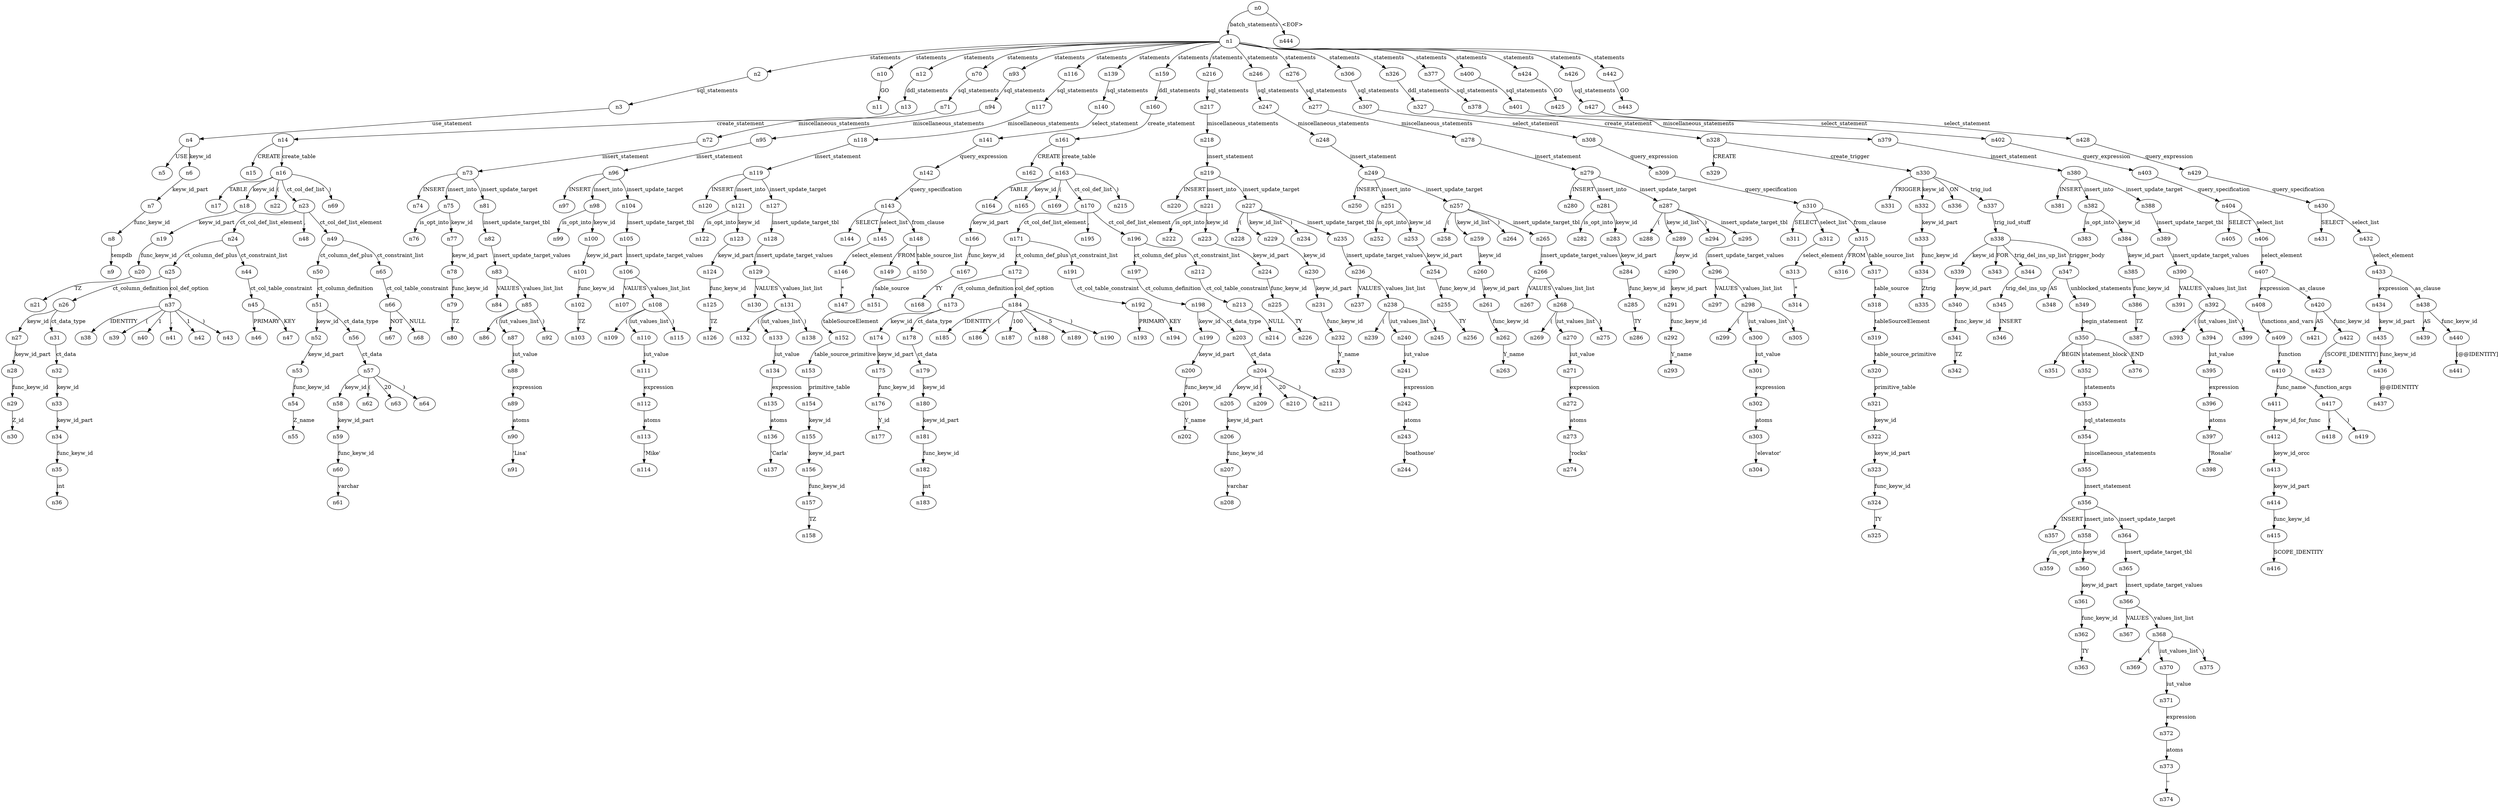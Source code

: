 digraph ParseTree {
  n0 -> n1 [label="batch_statements"];
  n1 -> n2 [label="statements"];
  n2 -> n3 [label="sql_statements"];
  n3 -> n4 [label="use_statement"];
  n4 -> n5 [label="USE"];
  n4 -> n6 [label="keyw_id"];
  n6 -> n7 [label="keyw_id_part"];
  n7 -> n8 [label="func_keyw_id"];
  n8 -> n9 [label="tempdb"];
  n1 -> n10 [label="statements"];
  n10 -> n11 [label="GO"];
  n1 -> n12 [label="statements"];
  n12 -> n13 [label="ddl_statements"];
  n13 -> n14 [label="create_statement"];
  n14 -> n15 [label="CREATE"];
  n14 -> n16 [label="create_table"];
  n16 -> n17 [label="TABLE"];
  n16 -> n18 [label="keyw_id"];
  n18 -> n19 [label="keyw_id_part"];
  n19 -> n20 [label="func_keyw_id"];
  n20 -> n21 [label="TZ"];
  n16 -> n22 [label="("];
  n16 -> n23 [label="ct_col_def_list"];
  n23 -> n24 [label="ct_col_def_list_element"];
  n24 -> n25 [label="ct_column_def_plus"];
  n25 -> n26 [label="ct_column_definition"];
  n26 -> n27 [label="keyw_id"];
  n27 -> n28 [label="keyw_id_part"];
  n28 -> n29 [label="func_keyw_id"];
  n29 -> n30 [label="Z_id"];
  n26 -> n31 [label="ct_data_type"];
  n31 -> n32 [label="ct_data"];
  n32 -> n33 [label="keyw_id"];
  n33 -> n34 [label="keyw_id_part"];
  n34 -> n35 [label="func_keyw_id"];
  n35 -> n36 [label="int"];
  n25 -> n37 [label="col_def_option"];
  n37 -> n38 [label="IDENTITY"];
  n37 -> n39 [label="("];
  n37 -> n40 [label="1"];
  n37 -> n41 [label=","];
  n37 -> n42 [label="1"];
  n37 -> n43 [label=")"];
  n24 -> n44 [label="ct_constraint_list"];
  n44 -> n45 [label="ct_col_table_constraint"];
  n45 -> n46 [label="PRIMARY"];
  n45 -> n47 [label="KEY"];
  n23 -> n48 [label=","];
  n23 -> n49 [label="ct_col_def_list_element"];
  n49 -> n50 [label="ct_column_def_plus"];
  n50 -> n51 [label="ct_column_definition"];
  n51 -> n52 [label="keyw_id"];
  n52 -> n53 [label="keyw_id_part"];
  n53 -> n54 [label="func_keyw_id"];
  n54 -> n55 [label="Z_name"];
  n51 -> n56 [label="ct_data_type"];
  n56 -> n57 [label="ct_data"];
  n57 -> n58 [label="keyw_id"];
  n58 -> n59 [label="keyw_id_part"];
  n59 -> n60 [label="func_keyw_id"];
  n60 -> n61 [label="varchar"];
  n57 -> n62 [label="("];
  n57 -> n63 [label="20"];
  n57 -> n64 [label=")"];
  n49 -> n65 [label="ct_constraint_list"];
  n65 -> n66 [label="ct_col_table_constraint"];
  n66 -> n67 [label="NOT"];
  n66 -> n68 [label="NULL"];
  n16 -> n69 [label=")"];
  n1 -> n70 [label="statements"];
  n70 -> n71 [label="sql_statements"];
  n71 -> n72 [label="miscellaneous_statements"];
  n72 -> n73 [label="insert_statement"];
  n73 -> n74 [label="INSERT"];
  n73 -> n75 [label="insert_into"];
  n75 -> n76 [label="is_opt_into"];
  n75 -> n77 [label="keyw_id"];
  n77 -> n78 [label="keyw_id_part"];
  n78 -> n79 [label="func_keyw_id"];
  n79 -> n80 [label="TZ"];
  n73 -> n81 [label="insert_update_target"];
  n81 -> n82 [label="insert_update_target_tbl"];
  n82 -> n83 [label="insert_update_target_values"];
  n83 -> n84 [label="VALUES"];
  n83 -> n85 [label="values_list_list"];
  n85 -> n86 [label="("];
  n85 -> n87 [label="iut_values_list"];
  n87 -> n88 [label="iut_value"];
  n88 -> n89 [label="expression"];
  n89 -> n90 [label="atoms"];
  n90 -> n91 [label="'Lisa'"];
  n85 -> n92 [label=")"];
  n1 -> n93 [label="statements"];
  n93 -> n94 [label="sql_statements"];
  n94 -> n95 [label="miscellaneous_statements"];
  n95 -> n96 [label="insert_statement"];
  n96 -> n97 [label="INSERT"];
  n96 -> n98 [label="insert_into"];
  n98 -> n99 [label="is_opt_into"];
  n98 -> n100 [label="keyw_id"];
  n100 -> n101 [label="keyw_id_part"];
  n101 -> n102 [label="func_keyw_id"];
  n102 -> n103 [label="TZ"];
  n96 -> n104 [label="insert_update_target"];
  n104 -> n105 [label="insert_update_target_tbl"];
  n105 -> n106 [label="insert_update_target_values"];
  n106 -> n107 [label="VALUES"];
  n106 -> n108 [label="values_list_list"];
  n108 -> n109 [label="("];
  n108 -> n110 [label="iut_values_list"];
  n110 -> n111 [label="iut_value"];
  n111 -> n112 [label="expression"];
  n112 -> n113 [label="atoms"];
  n113 -> n114 [label="'Mike'"];
  n108 -> n115 [label=")"];
  n1 -> n116 [label="statements"];
  n116 -> n117 [label="sql_statements"];
  n117 -> n118 [label="miscellaneous_statements"];
  n118 -> n119 [label="insert_statement"];
  n119 -> n120 [label="INSERT"];
  n119 -> n121 [label="insert_into"];
  n121 -> n122 [label="is_opt_into"];
  n121 -> n123 [label="keyw_id"];
  n123 -> n124 [label="keyw_id_part"];
  n124 -> n125 [label="func_keyw_id"];
  n125 -> n126 [label="TZ"];
  n119 -> n127 [label="insert_update_target"];
  n127 -> n128 [label="insert_update_target_tbl"];
  n128 -> n129 [label="insert_update_target_values"];
  n129 -> n130 [label="VALUES"];
  n129 -> n131 [label="values_list_list"];
  n131 -> n132 [label="("];
  n131 -> n133 [label="iut_values_list"];
  n133 -> n134 [label="iut_value"];
  n134 -> n135 [label="expression"];
  n135 -> n136 [label="atoms"];
  n136 -> n137 [label="'Carla'"];
  n131 -> n138 [label=")"];
  n1 -> n139 [label="statements"];
  n139 -> n140 [label="sql_statements"];
  n140 -> n141 [label="select_statement"];
  n141 -> n142 [label="query_expression"];
  n142 -> n143 [label="query_specification"];
  n143 -> n144 [label="SELECT"];
  n143 -> n145 [label="select_list"];
  n145 -> n146 [label="select_element"];
  n146 -> n147 [label="*"];
  n143 -> n148 [label="from_clause"];
  n148 -> n149 [label="FROM"];
  n148 -> n150 [label="table_source_list"];
  n150 -> n151 [label="table_source"];
  n151 -> n152 [label="tableSourceElement"];
  n152 -> n153 [label="table_source_primitive"];
  n153 -> n154 [label="primitive_table"];
  n154 -> n155 [label="keyw_id"];
  n155 -> n156 [label="keyw_id_part"];
  n156 -> n157 [label="func_keyw_id"];
  n157 -> n158 [label="TZ"];
  n1 -> n159 [label="statements"];
  n159 -> n160 [label="ddl_statements"];
  n160 -> n161 [label="create_statement"];
  n161 -> n162 [label="CREATE"];
  n161 -> n163 [label="create_table"];
  n163 -> n164 [label="TABLE"];
  n163 -> n165 [label="keyw_id"];
  n165 -> n166 [label="keyw_id_part"];
  n166 -> n167 [label="func_keyw_id"];
  n167 -> n168 [label="TY"];
  n163 -> n169 [label="("];
  n163 -> n170 [label="ct_col_def_list"];
  n170 -> n171 [label="ct_col_def_list_element"];
  n171 -> n172 [label="ct_column_def_plus"];
  n172 -> n173 [label="ct_column_definition"];
  n173 -> n174 [label="keyw_id"];
  n174 -> n175 [label="keyw_id_part"];
  n175 -> n176 [label="func_keyw_id"];
  n176 -> n177 [label="Y_id"];
  n173 -> n178 [label="ct_data_type"];
  n178 -> n179 [label="ct_data"];
  n179 -> n180 [label="keyw_id"];
  n180 -> n181 [label="keyw_id_part"];
  n181 -> n182 [label="func_keyw_id"];
  n182 -> n183 [label="int"];
  n172 -> n184 [label="col_def_option"];
  n184 -> n185 [label="IDENTITY"];
  n184 -> n186 [label="("];
  n184 -> n187 [label="100"];
  n184 -> n188 [label=","];
  n184 -> n189 [label="5"];
  n184 -> n190 [label=")"];
  n171 -> n191 [label="ct_constraint_list"];
  n191 -> n192 [label="ct_col_table_constraint"];
  n192 -> n193 [label="PRIMARY"];
  n192 -> n194 [label="KEY"];
  n170 -> n195 [label=","];
  n170 -> n196 [label="ct_col_def_list_element"];
  n196 -> n197 [label="ct_column_def_plus"];
  n197 -> n198 [label="ct_column_definition"];
  n198 -> n199 [label="keyw_id"];
  n199 -> n200 [label="keyw_id_part"];
  n200 -> n201 [label="func_keyw_id"];
  n201 -> n202 [label="Y_name"];
  n198 -> n203 [label="ct_data_type"];
  n203 -> n204 [label="ct_data"];
  n204 -> n205 [label="keyw_id"];
  n205 -> n206 [label="keyw_id_part"];
  n206 -> n207 [label="func_keyw_id"];
  n207 -> n208 [label="varchar"];
  n204 -> n209 [label="("];
  n204 -> n210 [label="20"];
  n204 -> n211 [label=")"];
  n196 -> n212 [label="ct_constraint_list"];
  n212 -> n213 [label="ct_col_table_constraint"];
  n213 -> n214 [label="NULL"];
  n163 -> n215 [label=")"];
  n1 -> n216 [label="statements"];
  n216 -> n217 [label="sql_statements"];
  n217 -> n218 [label="miscellaneous_statements"];
  n218 -> n219 [label="insert_statement"];
  n219 -> n220 [label="INSERT"];
  n219 -> n221 [label="insert_into"];
  n221 -> n222 [label="is_opt_into"];
  n221 -> n223 [label="keyw_id"];
  n223 -> n224 [label="keyw_id_part"];
  n224 -> n225 [label="func_keyw_id"];
  n225 -> n226 [label="TY"];
  n219 -> n227 [label="insert_update_target"];
  n227 -> n228 [label="("];
  n227 -> n229 [label="keyw_id_list"];
  n229 -> n230 [label="keyw_id"];
  n230 -> n231 [label="keyw_id_part"];
  n231 -> n232 [label="func_keyw_id"];
  n232 -> n233 [label="Y_name"];
  n227 -> n234 [label=")"];
  n227 -> n235 [label="insert_update_target_tbl"];
  n235 -> n236 [label="insert_update_target_values"];
  n236 -> n237 [label="VALUES"];
  n236 -> n238 [label="values_list_list"];
  n238 -> n239 [label="("];
  n238 -> n240 [label="iut_values_list"];
  n240 -> n241 [label="iut_value"];
  n241 -> n242 [label="expression"];
  n242 -> n243 [label="atoms"];
  n243 -> n244 [label="'boathouse'"];
  n238 -> n245 [label=")"];
  n1 -> n246 [label="statements"];
  n246 -> n247 [label="sql_statements"];
  n247 -> n248 [label="miscellaneous_statements"];
  n248 -> n249 [label="insert_statement"];
  n249 -> n250 [label="INSERT"];
  n249 -> n251 [label="insert_into"];
  n251 -> n252 [label="is_opt_into"];
  n251 -> n253 [label="keyw_id"];
  n253 -> n254 [label="keyw_id_part"];
  n254 -> n255 [label="func_keyw_id"];
  n255 -> n256 [label="TY"];
  n249 -> n257 [label="insert_update_target"];
  n257 -> n258 [label="("];
  n257 -> n259 [label="keyw_id_list"];
  n259 -> n260 [label="keyw_id"];
  n260 -> n261 [label="keyw_id_part"];
  n261 -> n262 [label="func_keyw_id"];
  n262 -> n263 [label="Y_name"];
  n257 -> n264 [label=")"];
  n257 -> n265 [label="insert_update_target_tbl"];
  n265 -> n266 [label="insert_update_target_values"];
  n266 -> n267 [label="VALUES"];
  n266 -> n268 [label="values_list_list"];
  n268 -> n269 [label="("];
  n268 -> n270 [label="iut_values_list"];
  n270 -> n271 [label="iut_value"];
  n271 -> n272 [label="expression"];
  n272 -> n273 [label="atoms"];
  n273 -> n274 [label="'rocks'"];
  n268 -> n275 [label=")"];
  n1 -> n276 [label="statements"];
  n276 -> n277 [label="sql_statements"];
  n277 -> n278 [label="miscellaneous_statements"];
  n278 -> n279 [label="insert_statement"];
  n279 -> n280 [label="INSERT"];
  n279 -> n281 [label="insert_into"];
  n281 -> n282 [label="is_opt_into"];
  n281 -> n283 [label="keyw_id"];
  n283 -> n284 [label="keyw_id_part"];
  n284 -> n285 [label="func_keyw_id"];
  n285 -> n286 [label="TY"];
  n279 -> n287 [label="insert_update_target"];
  n287 -> n288 [label="("];
  n287 -> n289 [label="keyw_id_list"];
  n289 -> n290 [label="keyw_id"];
  n290 -> n291 [label="keyw_id_part"];
  n291 -> n292 [label="func_keyw_id"];
  n292 -> n293 [label="Y_name"];
  n287 -> n294 [label=")"];
  n287 -> n295 [label="insert_update_target_tbl"];
  n295 -> n296 [label="insert_update_target_values"];
  n296 -> n297 [label="VALUES"];
  n296 -> n298 [label="values_list_list"];
  n298 -> n299 [label="("];
  n298 -> n300 [label="iut_values_list"];
  n300 -> n301 [label="iut_value"];
  n301 -> n302 [label="expression"];
  n302 -> n303 [label="atoms"];
  n303 -> n304 [label="'elevator'"];
  n298 -> n305 [label=")"];
  n1 -> n306 [label="statements"];
  n306 -> n307 [label="sql_statements"];
  n307 -> n308 [label="select_statement"];
  n308 -> n309 [label="query_expression"];
  n309 -> n310 [label="query_specification"];
  n310 -> n311 [label="SELECT"];
  n310 -> n312 [label="select_list"];
  n312 -> n313 [label="select_element"];
  n313 -> n314 [label="*"];
  n310 -> n315 [label="from_clause"];
  n315 -> n316 [label="FROM"];
  n315 -> n317 [label="table_source_list"];
  n317 -> n318 [label="table_source"];
  n318 -> n319 [label="tableSourceElement"];
  n319 -> n320 [label="table_source_primitive"];
  n320 -> n321 [label="primitive_table"];
  n321 -> n322 [label="keyw_id"];
  n322 -> n323 [label="keyw_id_part"];
  n323 -> n324 [label="func_keyw_id"];
  n324 -> n325 [label="TY"];
  n1 -> n326 [label="statements"];
  n326 -> n327 [label="ddl_statements"];
  n327 -> n328 [label="create_statement"];
  n328 -> n329 [label="CREATE"];
  n328 -> n330 [label="create_trigger"];
  n330 -> n331 [label="TRIGGER"];
  n330 -> n332 [label="keyw_id"];
  n332 -> n333 [label="keyw_id_part"];
  n333 -> n334 [label="func_keyw_id"];
  n334 -> n335 [label="Ztrig"];
  n330 -> n336 [label="ON"];
  n330 -> n337 [label="trig_iud"];
  n337 -> n338 [label="trig_iud_stuff"];
  n338 -> n339 [label="keyw_id"];
  n339 -> n340 [label="keyw_id_part"];
  n340 -> n341 [label="func_keyw_id"];
  n341 -> n342 [label="TZ"];
  n338 -> n343 [label="FOR"];
  n338 -> n344 [label="trig_del_ins_up_list"];
  n344 -> n345 [label="trig_del_ins_up"];
  n345 -> n346 [label="INSERT"];
  n338 -> n347 [label="trigger_body"];
  n347 -> n348 [label="AS"];
  n347 -> n349 [label="unblocked_statements"];
  n349 -> n350 [label="begin_statement"];
  n350 -> n351 [label="BEGIN"];
  n350 -> n352 [label="statement_block"];
  n352 -> n353 [label="statements"];
  n353 -> n354 [label="sql_statements"];
  n354 -> n355 [label="miscellaneous_statements"];
  n355 -> n356 [label="insert_statement"];
  n356 -> n357 [label="INSERT"];
  n356 -> n358 [label="insert_into"];
  n358 -> n359 [label="is_opt_into"];
  n358 -> n360 [label="keyw_id"];
  n360 -> n361 [label="keyw_id_part"];
  n361 -> n362 [label="func_keyw_id"];
  n362 -> n363 [label="TY"];
  n356 -> n364 [label="insert_update_target"];
  n364 -> n365 [label="insert_update_target_tbl"];
  n365 -> n366 [label="insert_update_target_values"];
  n366 -> n367 [label="VALUES"];
  n366 -> n368 [label="values_list_list"];
  n368 -> n369 [label="("];
  n368 -> n370 [label="iut_values_list"];
  n370 -> n371 [label="iut_value"];
  n371 -> n372 [label="expression"];
  n372 -> n373 [label="atoms"];
  n373 -> n374 [label="''"];
  n368 -> n375 [label=")"];
  n350 -> n376 [label="END"];
  n1 -> n377 [label="statements"];
  n377 -> n378 [label="sql_statements"];
  n378 -> n379 [label="miscellaneous_statements"];
  n379 -> n380 [label="insert_statement"];
  n380 -> n381 [label="INSERT"];
  n380 -> n382 [label="insert_into"];
  n382 -> n383 [label="is_opt_into"];
  n382 -> n384 [label="keyw_id"];
  n384 -> n385 [label="keyw_id_part"];
  n385 -> n386 [label="func_keyw_id"];
  n386 -> n387 [label="TZ"];
  n380 -> n388 [label="insert_update_target"];
  n388 -> n389 [label="insert_update_target_tbl"];
  n389 -> n390 [label="insert_update_target_values"];
  n390 -> n391 [label="VALUES"];
  n390 -> n392 [label="values_list_list"];
  n392 -> n393 [label="("];
  n392 -> n394 [label="iut_values_list"];
  n394 -> n395 [label="iut_value"];
  n395 -> n396 [label="expression"];
  n396 -> n397 [label="atoms"];
  n397 -> n398 [label="'Rosalie'"];
  n392 -> n399 [label=")"];
  n1 -> n400 [label="statements"];
  n400 -> n401 [label="sql_statements"];
  n401 -> n402 [label="select_statement"];
  n402 -> n403 [label="query_expression"];
  n403 -> n404 [label="query_specification"];
  n404 -> n405 [label="SELECT"];
  n404 -> n406 [label="select_list"];
  n406 -> n407 [label="select_element"];
  n407 -> n408 [label="expression"];
  n408 -> n409 [label="functions_and_vars"];
  n409 -> n410 [label="function"];
  n410 -> n411 [label="func_name"];
  n411 -> n412 [label="keyw_id_for_func"];
  n412 -> n413 [label="keyw_id_orcc"];
  n413 -> n414 [label="keyw_id_part"];
  n414 -> n415 [label="func_keyw_id"];
  n415 -> n416 [label="SCOPE_IDENTITY"];
  n410 -> n417 [label="function_args"];
  n417 -> n418 [label="("];
  n417 -> n419 [label=")"];
  n407 -> n420 [label="as_clause"];
  n420 -> n421 [label="AS"];
  n420 -> n422 [label="func_keyw_id"];
  n422 -> n423 [label="[SCOPE_IDENTITY]"];
  n1 -> n424 [label="statements"];
  n424 -> n425 [label="GO"];
  n1 -> n426 [label="statements"];
  n426 -> n427 [label="sql_statements"];
  n427 -> n428 [label="select_statement"];
  n428 -> n429 [label="query_expression"];
  n429 -> n430 [label="query_specification"];
  n430 -> n431 [label="SELECT"];
  n430 -> n432 [label="select_list"];
  n432 -> n433 [label="select_element"];
  n433 -> n434 [label="expression"];
  n434 -> n435 [label="keyw_id_part"];
  n435 -> n436 [label="func_keyw_id"];
  n436 -> n437 [label="@@IDENTITY"];
  n433 -> n438 [label="as_clause"];
  n438 -> n439 [label="AS"];
  n438 -> n440 [label="func_keyw_id"];
  n440 -> n441 [label="[@@IDENTITY]"];
  n1 -> n442 [label="statements"];
  n442 -> n443 [label="GO"];
  n0 -> n444 [label="<EOF>"];
}